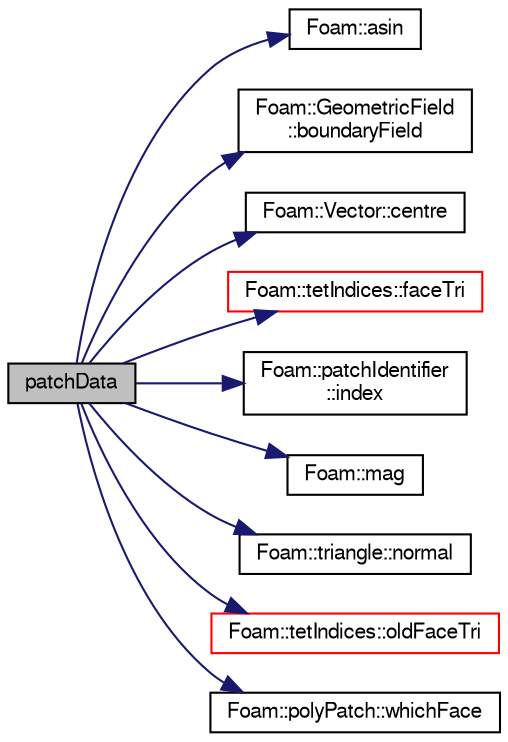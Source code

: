 digraph "patchData"
{
  bgcolor="transparent";
  edge [fontname="FreeSans",fontsize="10",labelfontname="FreeSans",labelfontsize="10"];
  node [fontname="FreeSans",fontsize="10",shape=record];
  rankdir="LR";
  Node1 [label="patchData",height=0.2,width=0.4,color="black", fillcolor="grey75", style="filled" fontcolor="black"];
  Node1 -> Node2 [color="midnightblue",fontsize="10",style="solid",fontname="FreeSans"];
  Node2 [label="Foam::asin",height=0.2,width=0.4,color="black",URL="$a10237.html#a0f833aaca51130190a5001a7e5392f8a"];
  Node1 -> Node3 [color="midnightblue",fontsize="10",style="solid",fontname="FreeSans"];
  Node3 [label="Foam::GeometricField\l::boundaryField",height=0.2,width=0.4,color="black",URL="$a00896.html#a3c6c1a789b48ea0c5e8bff64f9c14f2d",tooltip="Return reference to GeometricBoundaryField. "];
  Node1 -> Node4 [color="midnightblue",fontsize="10",style="solid",fontname="FreeSans"];
  Node4 [label="Foam::Vector::centre",height=0.2,width=0.4,color="black",URL="$a02715.html#a6528f5aa5e2b9ddca6ecff036b3a0225",tooltip="Return *this (used for point which is a typedef to Vector&lt;scalar&gt;. "];
  Node1 -> Node5 [color="midnightblue",fontsize="10",style="solid",fontname="FreeSans"];
  Node5 [label="Foam::tetIndices::faceTri",height=0.2,width=0.4,color="red",URL="$a02498.html#ad07ec7e5f97159ccc9a01f9af7b89716",tooltip="Return the geometry corresponding to the tri on the. "];
  Node1 -> Node6 [color="midnightblue",fontsize="10",style="solid",fontname="FreeSans"];
  Node6 [label="Foam::patchIdentifier\l::index",height=0.2,width=0.4,color="black",URL="$a01749.html#a7d1e8acadb27bd2b4e61457d47b71b6f",tooltip="Return the index of this patch in the boundaryMesh. "];
  Node1 -> Node7 [color="midnightblue",fontsize="10",style="solid",fontname="FreeSans"];
  Node7 [label="Foam::mag",height=0.2,width=0.4,color="black",URL="$a10237.html#a929da2a3fdcf3dacbbe0487d3a330dae"];
  Node1 -> Node8 [color="midnightblue",fontsize="10",style="solid",fontname="FreeSans"];
  Node8 [label="Foam::triangle::normal",height=0.2,width=0.4,color="black",URL="$a02603.html#a963c106e06be61ecce2fde38b05b5989",tooltip="Return vector normal. "];
  Node1 -> Node9 [color="midnightblue",fontsize="10",style="solid",fontname="FreeSans"];
  Node9 [label="Foam::tetIndices::oldFaceTri",height=0.2,width=0.4,color="red",URL="$a02498.html#a68846e09cf3f617d453980e31df256d0",tooltip="Return the geometry corresponding to the tri on the. "];
  Node1 -> Node10 [color="midnightblue",fontsize="10",style="solid",fontname="FreeSans"];
  Node10 [label="Foam::polyPatch::whichFace",height=0.2,width=0.4,color="black",URL="$a01877.html#ae931b11e89e132549aa9579365dfd7c4",tooltip="Return label of face in patch from global face label. "];
}
